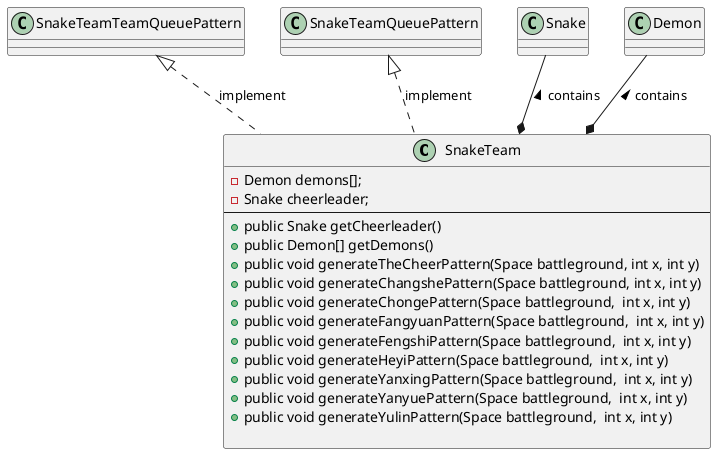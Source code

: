 @startuml


class SnakeTeam {
    - Demon demons[];
    - Snake cheerleader;
    --
    +public Snake getCheerleader()
    +public Demon[] getDemons()
    +public void generateTheCheerPattern(Space battleground, int x, int y)
    +public void generateChangshePattern(Space battleground, int x, int y)
    +public void generateChongePattern(Space battleground,  int x, int y)
    +public void generateFangyuanPattern(Space battleground,  int x, int y)
    +public void generateFengshiPattern(Space battleground,  int x, int y)
    +public void generateHeyiPattern(Space battleground,  int x, int y)
    +public void generateYanxingPattern(Space battleground,  int x, int y)
    +public void generateYanyuePattern(Space battleground,  int x, int y)
    +public void generateYulinPattern(Space battleground,  int x, int y)

}

SnakeTeam *-up- Demon :contains >
SnakeTeam *-up- Snake :contains >
SnakeTeam .up.|>SnakeTeamQueuePattern :implement
SnakeTeam .up.|>SnakeTeamTeamQueuePattern :implement


@enduml
